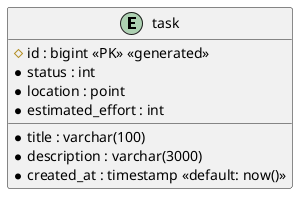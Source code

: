 @startuml

entity "task" as task {
  # id : bigint <<PK>> <<generated>>
  * title : varchar(100)
  * description : varchar(3000)
  * status : int
  * location : point
  * estimated_effort : int
  * created_at : timestamp <<default: now()>>
}

@enduml

